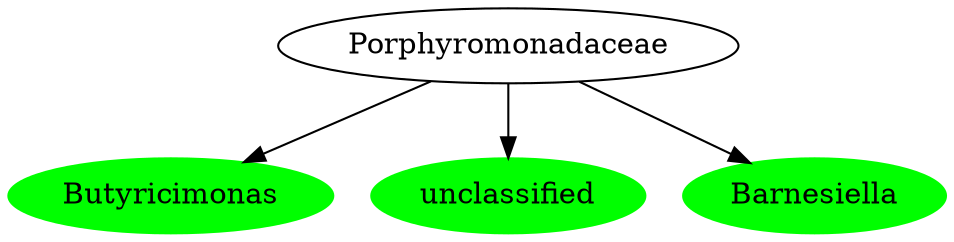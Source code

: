 digraph G { 
	PorphyromonadaceaeButyricimonas [label="Butyricimonas", color="green", style=filled];
	BacteroidalesPorphyromonadaceae [label="Porphyromonadaceae"];
	PorphyromonadaceaeButyricimonas [label="Butyricimonas"];
	BacteroidalesPorphyromonadaceae -> PorphyromonadaceaeButyricimonas;
	Porphyromonadaceaeunclassified [label="unclassified", color="green", style=filled];
	BacteroidalesPorphyromonadaceae [label="Porphyromonadaceae"];
	Porphyromonadaceaeunclassified [label="unclassified"];
	BacteroidalesPorphyromonadaceae -> Porphyromonadaceaeunclassified;
	PorphyromonadaceaeBarnesiella [label="Barnesiella", color="green", style=filled];
	BacteroidalesPorphyromonadaceae [label="Porphyromonadaceae"];
	PorphyromonadaceaeBarnesiella [label="Barnesiella"];
	BacteroidalesPorphyromonadaceae -> PorphyromonadaceaeBarnesiella;

 }